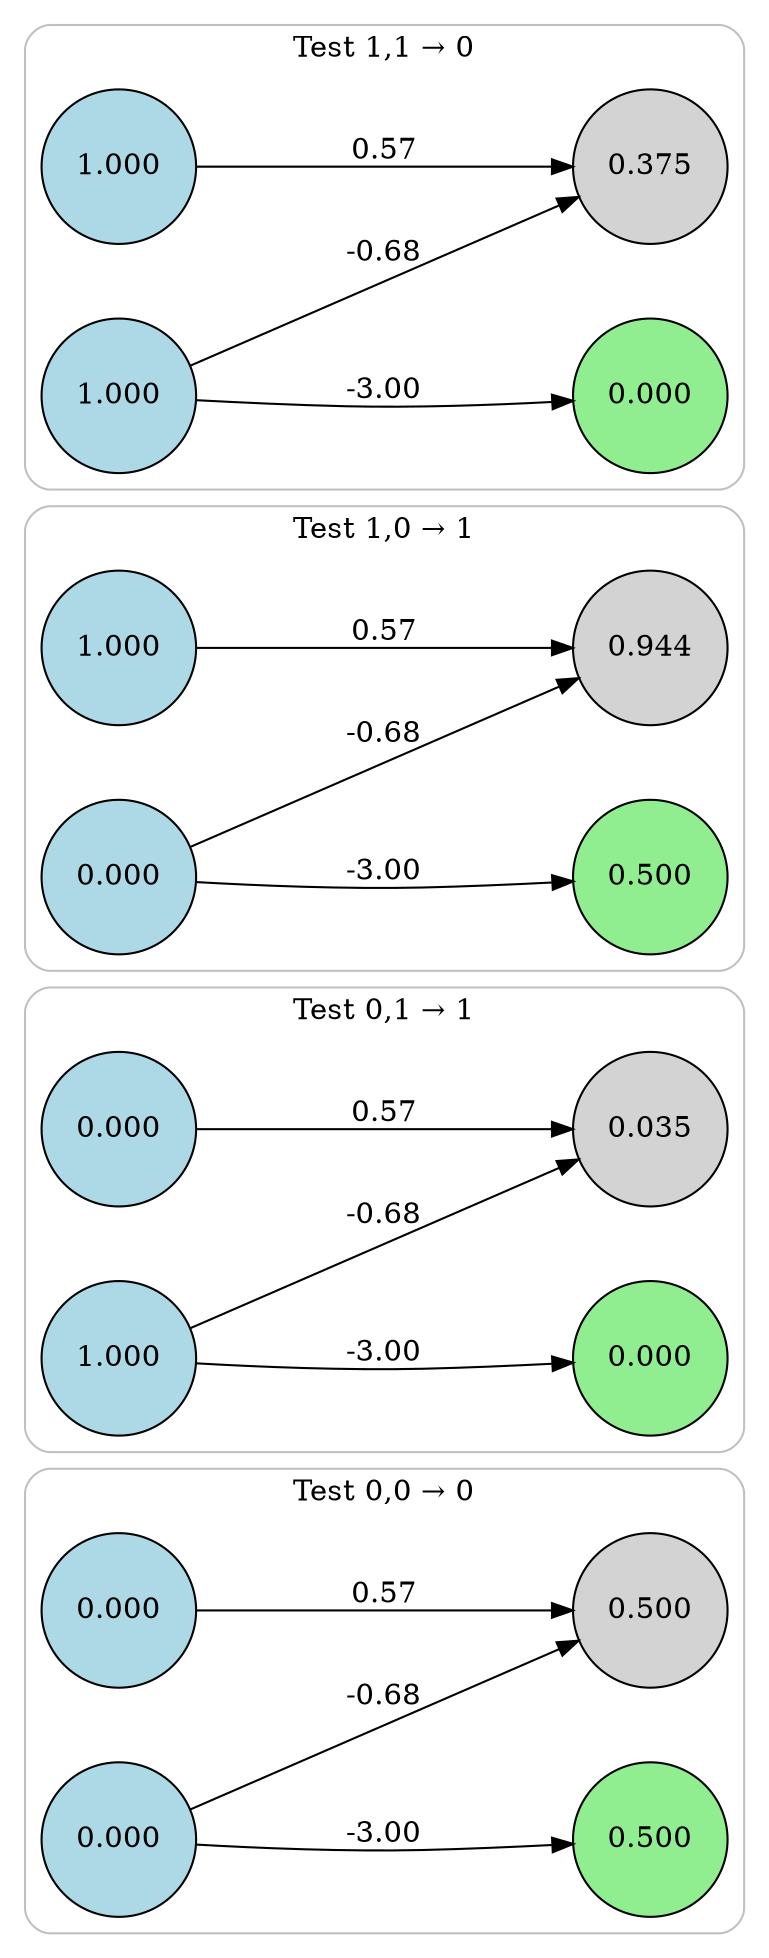 digraph neat {
  compound=true;
  rankdir=LR;
  node [shape=circle];
  ranksep=2.0;
  nodesep=0.5;
  subgraph cluster_0 {
    label="Test 0,0 → 0";
    style=rounded;
    color=gray;
    node0_0 [label="0.000", style=filled, fillcolor=lightblue];
    node1_0 [label="0.000", style=filled, fillcolor=lightblue];
    node100_0 [label="0.500", style=filled, fillcolor=lightgreen];
    node174_0 [label="0.500", style=filled, fillcolor=lightgray];
    node1_0 -> node100_0 [label="-3.00"];
    node0_0 -> node174_0 [label="0.57"];
    node1_0 -> node174_0 [label="-0.68"];
  }
  subgraph cluster_1 {
    label="Test 0,1 → 1";
    style=rounded;
    color=gray;
    node0_1 [label="0.000", style=filled, fillcolor=lightblue];
    node1_1 [label="1.000", style=filled, fillcolor=lightblue];
    node100_1 [label="0.000", style=filled, fillcolor=lightgreen];
    node174_1 [label="0.035", style=filled, fillcolor=lightgray];
    node1_1 -> node100_1 [label="-3.00"];
    node0_1 -> node174_1 [label="0.57"];
    node1_1 -> node174_1 [label="-0.68"];
  }
  subgraph cluster_2 {
    label="Test 1,0 → 1";
    style=rounded;
    color=gray;
    node0_2 [label="1.000", style=filled, fillcolor=lightblue];
    node1_2 [label="0.000", style=filled, fillcolor=lightblue];
    node100_2 [label="0.500", style=filled, fillcolor=lightgreen];
    node174_2 [label="0.944", style=filled, fillcolor=lightgray];
    node1_2 -> node100_2 [label="-3.00"];
    node0_2 -> node174_2 [label="0.57"];
    node1_2 -> node174_2 [label="-0.68"];
  }
  subgraph cluster_3 {
    label="Test 1,1 → 0";
    style=rounded;
    color=gray;
    node0_3 [label="1.000", style=filled, fillcolor=lightblue];
    node1_3 [label="1.000", style=filled, fillcolor=lightblue];
    node100_3 [label="0.000", style=filled, fillcolor=lightgreen];
    node174_3 [label="0.375", style=filled, fillcolor=lightgray];
    node1_3 -> node100_3 [label="-3.00"];
    node0_3 -> node174_3 [label="0.57"];
    node1_3 -> node174_3 [label="-0.68"];
  }
}
